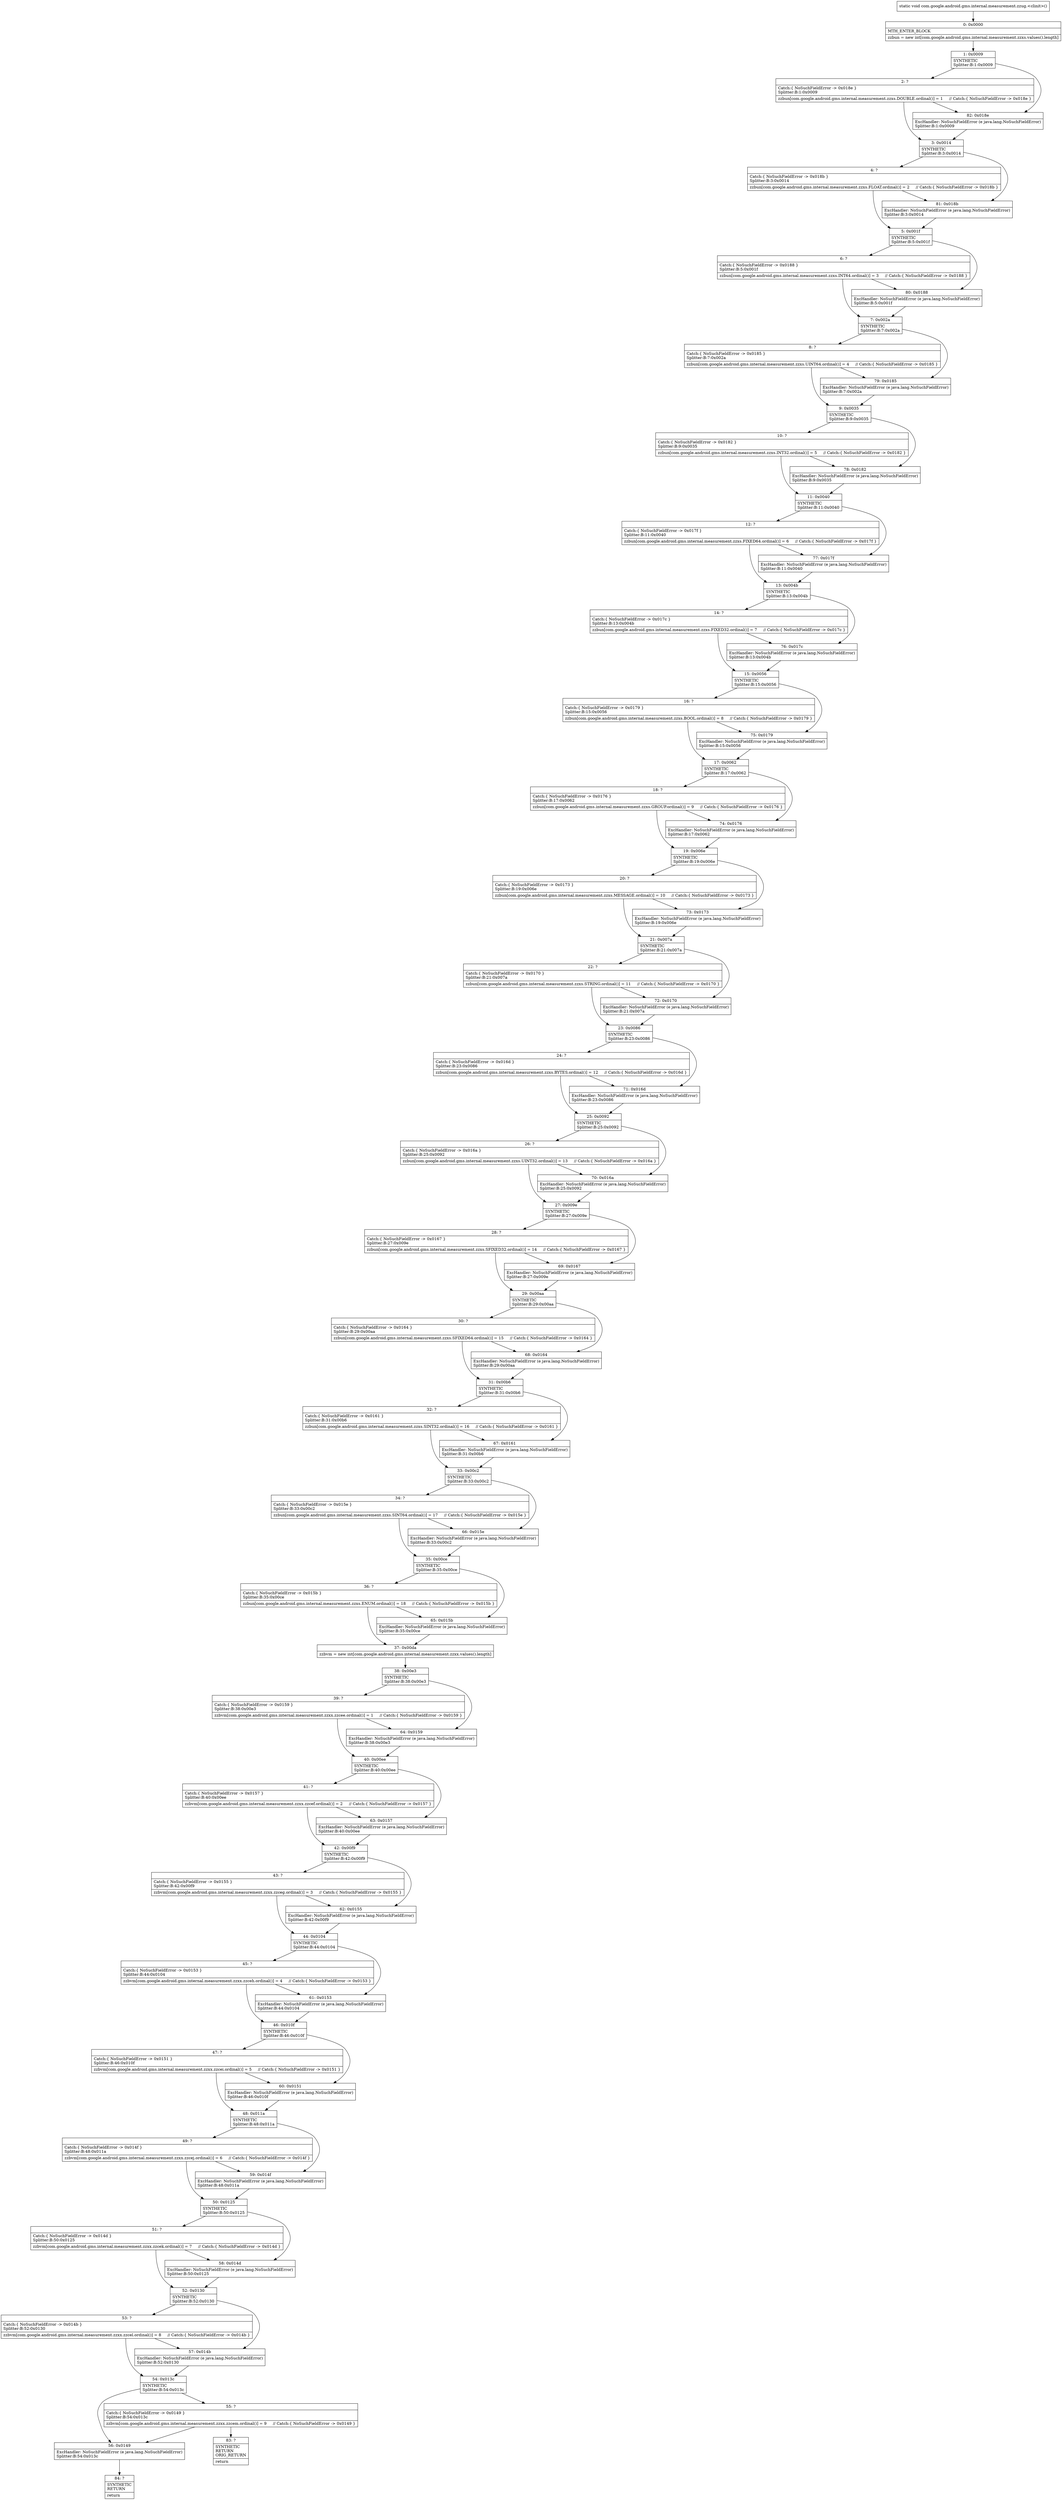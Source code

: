 digraph "CFG forcom.google.android.gms.internal.measurement.zzug.\<clinit\>()V" {
Node_0 [shape=record,label="{0\:\ 0x0000|MTH_ENTER_BLOCK\l|zzbun = new int[com.google.android.gms.internal.measurement.zzxs.values().length]\l}"];
Node_1 [shape=record,label="{1\:\ 0x0009|SYNTHETIC\lSplitter:B:1:0x0009\l}"];
Node_2 [shape=record,label="{2\:\ ?|Catch:\{ NoSuchFieldError \-\> 0x018e \}\lSplitter:B:1:0x0009\l|zzbun[com.google.android.gms.internal.measurement.zzxs.DOUBLE.ordinal()] = 1     \/\/ Catch:\{ NoSuchFieldError \-\> 0x018e \}\l}"];
Node_3 [shape=record,label="{3\:\ 0x0014|SYNTHETIC\lSplitter:B:3:0x0014\l}"];
Node_4 [shape=record,label="{4\:\ ?|Catch:\{ NoSuchFieldError \-\> 0x018b \}\lSplitter:B:3:0x0014\l|zzbun[com.google.android.gms.internal.measurement.zzxs.FLOAT.ordinal()] = 2     \/\/ Catch:\{ NoSuchFieldError \-\> 0x018b \}\l}"];
Node_5 [shape=record,label="{5\:\ 0x001f|SYNTHETIC\lSplitter:B:5:0x001f\l}"];
Node_6 [shape=record,label="{6\:\ ?|Catch:\{ NoSuchFieldError \-\> 0x0188 \}\lSplitter:B:5:0x001f\l|zzbun[com.google.android.gms.internal.measurement.zzxs.INT64.ordinal()] = 3     \/\/ Catch:\{ NoSuchFieldError \-\> 0x0188 \}\l}"];
Node_7 [shape=record,label="{7\:\ 0x002a|SYNTHETIC\lSplitter:B:7:0x002a\l}"];
Node_8 [shape=record,label="{8\:\ ?|Catch:\{ NoSuchFieldError \-\> 0x0185 \}\lSplitter:B:7:0x002a\l|zzbun[com.google.android.gms.internal.measurement.zzxs.UINT64.ordinal()] = 4     \/\/ Catch:\{ NoSuchFieldError \-\> 0x0185 \}\l}"];
Node_9 [shape=record,label="{9\:\ 0x0035|SYNTHETIC\lSplitter:B:9:0x0035\l}"];
Node_10 [shape=record,label="{10\:\ ?|Catch:\{ NoSuchFieldError \-\> 0x0182 \}\lSplitter:B:9:0x0035\l|zzbun[com.google.android.gms.internal.measurement.zzxs.INT32.ordinal()] = 5     \/\/ Catch:\{ NoSuchFieldError \-\> 0x0182 \}\l}"];
Node_11 [shape=record,label="{11\:\ 0x0040|SYNTHETIC\lSplitter:B:11:0x0040\l}"];
Node_12 [shape=record,label="{12\:\ ?|Catch:\{ NoSuchFieldError \-\> 0x017f \}\lSplitter:B:11:0x0040\l|zzbun[com.google.android.gms.internal.measurement.zzxs.FIXED64.ordinal()] = 6     \/\/ Catch:\{ NoSuchFieldError \-\> 0x017f \}\l}"];
Node_13 [shape=record,label="{13\:\ 0x004b|SYNTHETIC\lSplitter:B:13:0x004b\l}"];
Node_14 [shape=record,label="{14\:\ ?|Catch:\{ NoSuchFieldError \-\> 0x017c \}\lSplitter:B:13:0x004b\l|zzbun[com.google.android.gms.internal.measurement.zzxs.FIXED32.ordinal()] = 7     \/\/ Catch:\{ NoSuchFieldError \-\> 0x017c \}\l}"];
Node_15 [shape=record,label="{15\:\ 0x0056|SYNTHETIC\lSplitter:B:15:0x0056\l}"];
Node_16 [shape=record,label="{16\:\ ?|Catch:\{ NoSuchFieldError \-\> 0x0179 \}\lSplitter:B:15:0x0056\l|zzbun[com.google.android.gms.internal.measurement.zzxs.BOOL.ordinal()] = 8     \/\/ Catch:\{ NoSuchFieldError \-\> 0x0179 \}\l}"];
Node_17 [shape=record,label="{17\:\ 0x0062|SYNTHETIC\lSplitter:B:17:0x0062\l}"];
Node_18 [shape=record,label="{18\:\ ?|Catch:\{ NoSuchFieldError \-\> 0x0176 \}\lSplitter:B:17:0x0062\l|zzbun[com.google.android.gms.internal.measurement.zzxs.GROUP.ordinal()] = 9     \/\/ Catch:\{ NoSuchFieldError \-\> 0x0176 \}\l}"];
Node_19 [shape=record,label="{19\:\ 0x006e|SYNTHETIC\lSplitter:B:19:0x006e\l}"];
Node_20 [shape=record,label="{20\:\ ?|Catch:\{ NoSuchFieldError \-\> 0x0173 \}\lSplitter:B:19:0x006e\l|zzbun[com.google.android.gms.internal.measurement.zzxs.MESSAGE.ordinal()] = 10     \/\/ Catch:\{ NoSuchFieldError \-\> 0x0173 \}\l}"];
Node_21 [shape=record,label="{21\:\ 0x007a|SYNTHETIC\lSplitter:B:21:0x007a\l}"];
Node_22 [shape=record,label="{22\:\ ?|Catch:\{ NoSuchFieldError \-\> 0x0170 \}\lSplitter:B:21:0x007a\l|zzbun[com.google.android.gms.internal.measurement.zzxs.STRING.ordinal()] = 11     \/\/ Catch:\{ NoSuchFieldError \-\> 0x0170 \}\l}"];
Node_23 [shape=record,label="{23\:\ 0x0086|SYNTHETIC\lSplitter:B:23:0x0086\l}"];
Node_24 [shape=record,label="{24\:\ ?|Catch:\{ NoSuchFieldError \-\> 0x016d \}\lSplitter:B:23:0x0086\l|zzbun[com.google.android.gms.internal.measurement.zzxs.BYTES.ordinal()] = 12     \/\/ Catch:\{ NoSuchFieldError \-\> 0x016d \}\l}"];
Node_25 [shape=record,label="{25\:\ 0x0092|SYNTHETIC\lSplitter:B:25:0x0092\l}"];
Node_26 [shape=record,label="{26\:\ ?|Catch:\{ NoSuchFieldError \-\> 0x016a \}\lSplitter:B:25:0x0092\l|zzbun[com.google.android.gms.internal.measurement.zzxs.UINT32.ordinal()] = 13     \/\/ Catch:\{ NoSuchFieldError \-\> 0x016a \}\l}"];
Node_27 [shape=record,label="{27\:\ 0x009e|SYNTHETIC\lSplitter:B:27:0x009e\l}"];
Node_28 [shape=record,label="{28\:\ ?|Catch:\{ NoSuchFieldError \-\> 0x0167 \}\lSplitter:B:27:0x009e\l|zzbun[com.google.android.gms.internal.measurement.zzxs.SFIXED32.ordinal()] = 14     \/\/ Catch:\{ NoSuchFieldError \-\> 0x0167 \}\l}"];
Node_29 [shape=record,label="{29\:\ 0x00aa|SYNTHETIC\lSplitter:B:29:0x00aa\l}"];
Node_30 [shape=record,label="{30\:\ ?|Catch:\{ NoSuchFieldError \-\> 0x0164 \}\lSplitter:B:29:0x00aa\l|zzbun[com.google.android.gms.internal.measurement.zzxs.SFIXED64.ordinal()] = 15     \/\/ Catch:\{ NoSuchFieldError \-\> 0x0164 \}\l}"];
Node_31 [shape=record,label="{31\:\ 0x00b6|SYNTHETIC\lSplitter:B:31:0x00b6\l}"];
Node_32 [shape=record,label="{32\:\ ?|Catch:\{ NoSuchFieldError \-\> 0x0161 \}\lSplitter:B:31:0x00b6\l|zzbun[com.google.android.gms.internal.measurement.zzxs.SINT32.ordinal()] = 16     \/\/ Catch:\{ NoSuchFieldError \-\> 0x0161 \}\l}"];
Node_33 [shape=record,label="{33\:\ 0x00c2|SYNTHETIC\lSplitter:B:33:0x00c2\l}"];
Node_34 [shape=record,label="{34\:\ ?|Catch:\{ NoSuchFieldError \-\> 0x015e \}\lSplitter:B:33:0x00c2\l|zzbun[com.google.android.gms.internal.measurement.zzxs.SINT64.ordinal()] = 17     \/\/ Catch:\{ NoSuchFieldError \-\> 0x015e \}\l}"];
Node_35 [shape=record,label="{35\:\ 0x00ce|SYNTHETIC\lSplitter:B:35:0x00ce\l}"];
Node_36 [shape=record,label="{36\:\ ?|Catch:\{ NoSuchFieldError \-\> 0x015b \}\lSplitter:B:35:0x00ce\l|zzbun[com.google.android.gms.internal.measurement.zzxs.ENUM.ordinal()] = 18     \/\/ Catch:\{ NoSuchFieldError \-\> 0x015b \}\l}"];
Node_37 [shape=record,label="{37\:\ 0x00da|zzbvm = new int[com.google.android.gms.internal.measurement.zzxx.values().length]\l}"];
Node_38 [shape=record,label="{38\:\ 0x00e3|SYNTHETIC\lSplitter:B:38:0x00e3\l}"];
Node_39 [shape=record,label="{39\:\ ?|Catch:\{ NoSuchFieldError \-\> 0x0159 \}\lSplitter:B:38:0x00e3\l|zzbvm[com.google.android.gms.internal.measurement.zzxx.zzcee.ordinal()] = 1     \/\/ Catch:\{ NoSuchFieldError \-\> 0x0159 \}\l}"];
Node_40 [shape=record,label="{40\:\ 0x00ee|SYNTHETIC\lSplitter:B:40:0x00ee\l}"];
Node_41 [shape=record,label="{41\:\ ?|Catch:\{ NoSuchFieldError \-\> 0x0157 \}\lSplitter:B:40:0x00ee\l|zzbvm[com.google.android.gms.internal.measurement.zzxx.zzcef.ordinal()] = 2     \/\/ Catch:\{ NoSuchFieldError \-\> 0x0157 \}\l}"];
Node_42 [shape=record,label="{42\:\ 0x00f9|SYNTHETIC\lSplitter:B:42:0x00f9\l}"];
Node_43 [shape=record,label="{43\:\ ?|Catch:\{ NoSuchFieldError \-\> 0x0155 \}\lSplitter:B:42:0x00f9\l|zzbvm[com.google.android.gms.internal.measurement.zzxx.zzceg.ordinal()] = 3     \/\/ Catch:\{ NoSuchFieldError \-\> 0x0155 \}\l}"];
Node_44 [shape=record,label="{44\:\ 0x0104|SYNTHETIC\lSplitter:B:44:0x0104\l}"];
Node_45 [shape=record,label="{45\:\ ?|Catch:\{ NoSuchFieldError \-\> 0x0153 \}\lSplitter:B:44:0x0104\l|zzbvm[com.google.android.gms.internal.measurement.zzxx.zzceh.ordinal()] = 4     \/\/ Catch:\{ NoSuchFieldError \-\> 0x0153 \}\l}"];
Node_46 [shape=record,label="{46\:\ 0x010f|SYNTHETIC\lSplitter:B:46:0x010f\l}"];
Node_47 [shape=record,label="{47\:\ ?|Catch:\{ NoSuchFieldError \-\> 0x0151 \}\lSplitter:B:46:0x010f\l|zzbvm[com.google.android.gms.internal.measurement.zzxx.zzcei.ordinal()] = 5     \/\/ Catch:\{ NoSuchFieldError \-\> 0x0151 \}\l}"];
Node_48 [shape=record,label="{48\:\ 0x011a|SYNTHETIC\lSplitter:B:48:0x011a\l}"];
Node_49 [shape=record,label="{49\:\ ?|Catch:\{ NoSuchFieldError \-\> 0x014f \}\lSplitter:B:48:0x011a\l|zzbvm[com.google.android.gms.internal.measurement.zzxx.zzcej.ordinal()] = 6     \/\/ Catch:\{ NoSuchFieldError \-\> 0x014f \}\l}"];
Node_50 [shape=record,label="{50\:\ 0x0125|SYNTHETIC\lSplitter:B:50:0x0125\l}"];
Node_51 [shape=record,label="{51\:\ ?|Catch:\{ NoSuchFieldError \-\> 0x014d \}\lSplitter:B:50:0x0125\l|zzbvm[com.google.android.gms.internal.measurement.zzxx.zzcek.ordinal()] = 7     \/\/ Catch:\{ NoSuchFieldError \-\> 0x014d \}\l}"];
Node_52 [shape=record,label="{52\:\ 0x0130|SYNTHETIC\lSplitter:B:52:0x0130\l}"];
Node_53 [shape=record,label="{53\:\ ?|Catch:\{ NoSuchFieldError \-\> 0x014b \}\lSplitter:B:52:0x0130\l|zzbvm[com.google.android.gms.internal.measurement.zzxx.zzcel.ordinal()] = 8     \/\/ Catch:\{ NoSuchFieldError \-\> 0x014b \}\l}"];
Node_54 [shape=record,label="{54\:\ 0x013c|SYNTHETIC\lSplitter:B:54:0x013c\l}"];
Node_55 [shape=record,label="{55\:\ ?|Catch:\{ NoSuchFieldError \-\> 0x0149 \}\lSplitter:B:54:0x013c\l|zzbvm[com.google.android.gms.internal.measurement.zzxx.zzcem.ordinal()] = 9     \/\/ Catch:\{ NoSuchFieldError \-\> 0x0149 \}\l}"];
Node_56 [shape=record,label="{56\:\ 0x0149|ExcHandler: NoSuchFieldError (e java.lang.NoSuchFieldError)\lSplitter:B:54:0x013c\l}"];
Node_57 [shape=record,label="{57\:\ 0x014b|ExcHandler: NoSuchFieldError (e java.lang.NoSuchFieldError)\lSplitter:B:52:0x0130\l}"];
Node_58 [shape=record,label="{58\:\ 0x014d|ExcHandler: NoSuchFieldError (e java.lang.NoSuchFieldError)\lSplitter:B:50:0x0125\l}"];
Node_59 [shape=record,label="{59\:\ 0x014f|ExcHandler: NoSuchFieldError (e java.lang.NoSuchFieldError)\lSplitter:B:48:0x011a\l}"];
Node_60 [shape=record,label="{60\:\ 0x0151|ExcHandler: NoSuchFieldError (e java.lang.NoSuchFieldError)\lSplitter:B:46:0x010f\l}"];
Node_61 [shape=record,label="{61\:\ 0x0153|ExcHandler: NoSuchFieldError (e java.lang.NoSuchFieldError)\lSplitter:B:44:0x0104\l}"];
Node_62 [shape=record,label="{62\:\ 0x0155|ExcHandler: NoSuchFieldError (e java.lang.NoSuchFieldError)\lSplitter:B:42:0x00f9\l}"];
Node_63 [shape=record,label="{63\:\ 0x0157|ExcHandler: NoSuchFieldError (e java.lang.NoSuchFieldError)\lSplitter:B:40:0x00ee\l}"];
Node_64 [shape=record,label="{64\:\ 0x0159|ExcHandler: NoSuchFieldError (e java.lang.NoSuchFieldError)\lSplitter:B:38:0x00e3\l}"];
Node_65 [shape=record,label="{65\:\ 0x015b|ExcHandler: NoSuchFieldError (e java.lang.NoSuchFieldError)\lSplitter:B:35:0x00ce\l}"];
Node_66 [shape=record,label="{66\:\ 0x015e|ExcHandler: NoSuchFieldError (e java.lang.NoSuchFieldError)\lSplitter:B:33:0x00c2\l}"];
Node_67 [shape=record,label="{67\:\ 0x0161|ExcHandler: NoSuchFieldError (e java.lang.NoSuchFieldError)\lSplitter:B:31:0x00b6\l}"];
Node_68 [shape=record,label="{68\:\ 0x0164|ExcHandler: NoSuchFieldError (e java.lang.NoSuchFieldError)\lSplitter:B:29:0x00aa\l}"];
Node_69 [shape=record,label="{69\:\ 0x0167|ExcHandler: NoSuchFieldError (e java.lang.NoSuchFieldError)\lSplitter:B:27:0x009e\l}"];
Node_70 [shape=record,label="{70\:\ 0x016a|ExcHandler: NoSuchFieldError (e java.lang.NoSuchFieldError)\lSplitter:B:25:0x0092\l}"];
Node_71 [shape=record,label="{71\:\ 0x016d|ExcHandler: NoSuchFieldError (e java.lang.NoSuchFieldError)\lSplitter:B:23:0x0086\l}"];
Node_72 [shape=record,label="{72\:\ 0x0170|ExcHandler: NoSuchFieldError (e java.lang.NoSuchFieldError)\lSplitter:B:21:0x007a\l}"];
Node_73 [shape=record,label="{73\:\ 0x0173|ExcHandler: NoSuchFieldError (e java.lang.NoSuchFieldError)\lSplitter:B:19:0x006e\l}"];
Node_74 [shape=record,label="{74\:\ 0x0176|ExcHandler: NoSuchFieldError (e java.lang.NoSuchFieldError)\lSplitter:B:17:0x0062\l}"];
Node_75 [shape=record,label="{75\:\ 0x0179|ExcHandler: NoSuchFieldError (e java.lang.NoSuchFieldError)\lSplitter:B:15:0x0056\l}"];
Node_76 [shape=record,label="{76\:\ 0x017c|ExcHandler: NoSuchFieldError (e java.lang.NoSuchFieldError)\lSplitter:B:13:0x004b\l}"];
Node_77 [shape=record,label="{77\:\ 0x017f|ExcHandler: NoSuchFieldError (e java.lang.NoSuchFieldError)\lSplitter:B:11:0x0040\l}"];
Node_78 [shape=record,label="{78\:\ 0x0182|ExcHandler: NoSuchFieldError (e java.lang.NoSuchFieldError)\lSplitter:B:9:0x0035\l}"];
Node_79 [shape=record,label="{79\:\ 0x0185|ExcHandler: NoSuchFieldError (e java.lang.NoSuchFieldError)\lSplitter:B:7:0x002a\l}"];
Node_80 [shape=record,label="{80\:\ 0x0188|ExcHandler: NoSuchFieldError (e java.lang.NoSuchFieldError)\lSplitter:B:5:0x001f\l}"];
Node_81 [shape=record,label="{81\:\ 0x018b|ExcHandler: NoSuchFieldError (e java.lang.NoSuchFieldError)\lSplitter:B:3:0x0014\l}"];
Node_82 [shape=record,label="{82\:\ 0x018e|ExcHandler: NoSuchFieldError (e java.lang.NoSuchFieldError)\lSplitter:B:1:0x0009\l}"];
Node_83 [shape=record,label="{83\:\ ?|SYNTHETIC\lRETURN\lORIG_RETURN\l|return\l}"];
Node_84 [shape=record,label="{84\:\ ?|SYNTHETIC\lRETURN\l|return\l}"];
MethodNode[shape=record,label="{static void com.google.android.gms.internal.measurement.zzug.\<clinit\>() }"];
MethodNode -> Node_0;
Node_0 -> Node_1;
Node_1 -> Node_2;
Node_1 -> Node_82;
Node_2 -> Node_3;
Node_2 -> Node_82;
Node_3 -> Node_4;
Node_3 -> Node_81;
Node_4 -> Node_5;
Node_4 -> Node_81;
Node_5 -> Node_6;
Node_5 -> Node_80;
Node_6 -> Node_7;
Node_6 -> Node_80;
Node_7 -> Node_8;
Node_7 -> Node_79;
Node_8 -> Node_9;
Node_8 -> Node_79;
Node_9 -> Node_10;
Node_9 -> Node_78;
Node_10 -> Node_11;
Node_10 -> Node_78;
Node_11 -> Node_12;
Node_11 -> Node_77;
Node_12 -> Node_13;
Node_12 -> Node_77;
Node_13 -> Node_14;
Node_13 -> Node_76;
Node_14 -> Node_15;
Node_14 -> Node_76;
Node_15 -> Node_16;
Node_15 -> Node_75;
Node_16 -> Node_17;
Node_16 -> Node_75;
Node_17 -> Node_18;
Node_17 -> Node_74;
Node_18 -> Node_19;
Node_18 -> Node_74;
Node_19 -> Node_20;
Node_19 -> Node_73;
Node_20 -> Node_21;
Node_20 -> Node_73;
Node_21 -> Node_22;
Node_21 -> Node_72;
Node_22 -> Node_23;
Node_22 -> Node_72;
Node_23 -> Node_24;
Node_23 -> Node_71;
Node_24 -> Node_25;
Node_24 -> Node_71;
Node_25 -> Node_26;
Node_25 -> Node_70;
Node_26 -> Node_27;
Node_26 -> Node_70;
Node_27 -> Node_28;
Node_27 -> Node_69;
Node_28 -> Node_29;
Node_28 -> Node_69;
Node_29 -> Node_30;
Node_29 -> Node_68;
Node_30 -> Node_31;
Node_30 -> Node_68;
Node_31 -> Node_32;
Node_31 -> Node_67;
Node_32 -> Node_33;
Node_32 -> Node_67;
Node_33 -> Node_34;
Node_33 -> Node_66;
Node_34 -> Node_35;
Node_34 -> Node_66;
Node_35 -> Node_36;
Node_35 -> Node_65;
Node_36 -> Node_37;
Node_36 -> Node_65;
Node_37 -> Node_38;
Node_38 -> Node_39;
Node_38 -> Node_64;
Node_39 -> Node_40;
Node_39 -> Node_64;
Node_40 -> Node_41;
Node_40 -> Node_63;
Node_41 -> Node_42;
Node_41 -> Node_63;
Node_42 -> Node_43;
Node_42 -> Node_62;
Node_43 -> Node_44;
Node_43 -> Node_62;
Node_44 -> Node_45;
Node_44 -> Node_61;
Node_45 -> Node_46;
Node_45 -> Node_61;
Node_46 -> Node_47;
Node_46 -> Node_60;
Node_47 -> Node_48;
Node_47 -> Node_60;
Node_48 -> Node_49;
Node_48 -> Node_59;
Node_49 -> Node_50;
Node_49 -> Node_59;
Node_50 -> Node_51;
Node_50 -> Node_58;
Node_51 -> Node_52;
Node_51 -> Node_58;
Node_52 -> Node_53;
Node_52 -> Node_57;
Node_53 -> Node_54;
Node_53 -> Node_57;
Node_54 -> Node_55;
Node_54 -> Node_56;
Node_55 -> Node_56;
Node_55 -> Node_83;
Node_56 -> Node_84;
Node_57 -> Node_54;
Node_58 -> Node_52;
Node_59 -> Node_50;
Node_60 -> Node_48;
Node_61 -> Node_46;
Node_62 -> Node_44;
Node_63 -> Node_42;
Node_64 -> Node_40;
Node_65 -> Node_37;
Node_66 -> Node_35;
Node_67 -> Node_33;
Node_68 -> Node_31;
Node_69 -> Node_29;
Node_70 -> Node_27;
Node_71 -> Node_25;
Node_72 -> Node_23;
Node_73 -> Node_21;
Node_74 -> Node_19;
Node_75 -> Node_17;
Node_76 -> Node_15;
Node_77 -> Node_13;
Node_78 -> Node_11;
Node_79 -> Node_9;
Node_80 -> Node_7;
Node_81 -> Node_5;
Node_82 -> Node_3;
}

